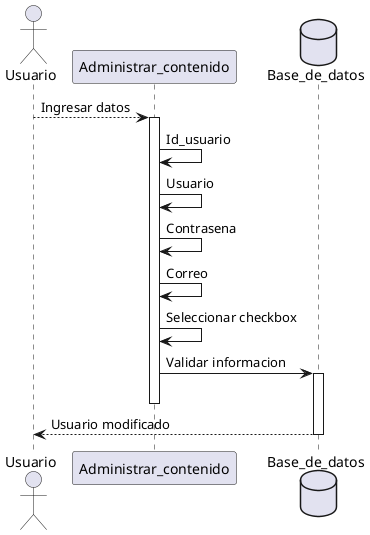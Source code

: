 @startuml
Actor Usuario
Usuario-->Administrar_contenido:Ingresar datos
Activate Administrar_contenido
Administrar_contenido ->Administrar_contenido:Id_usuario
Administrar_contenido ->Administrar_contenido:Usuario
Administrar_contenido ->Administrar_contenido:Contrasena
Administrar_contenido ->Administrar_contenido:Correo
Administrar_contenido ->Administrar_contenido:Seleccionar checkbox
database Base_de_datos
Administrar_contenido ->Base_de_datos:Validar informacion
Activate Base_de_datos
deactivate Administrar_contenido 
Base_de_datos-->Usuario:Usuario modificado
deactivate Base_de_datos
@enduml
